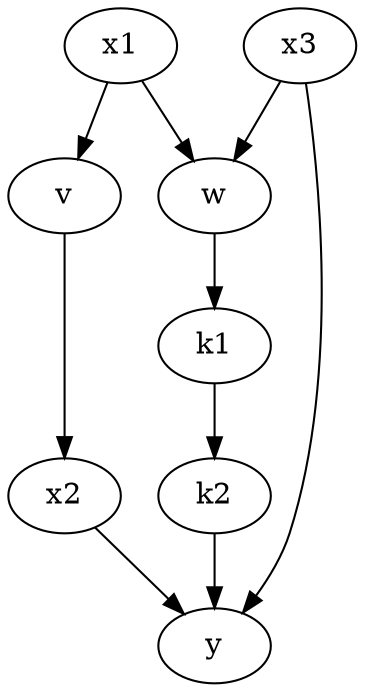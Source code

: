 digraph test_desc {
  x1 -> v;
  x1 -> w;
  v -> x2;
  x2 -> y;
  x3 -> w;
  x3 -> y;
  w -> k1;
  k1 -> k2;
  k2 -> y;
}
